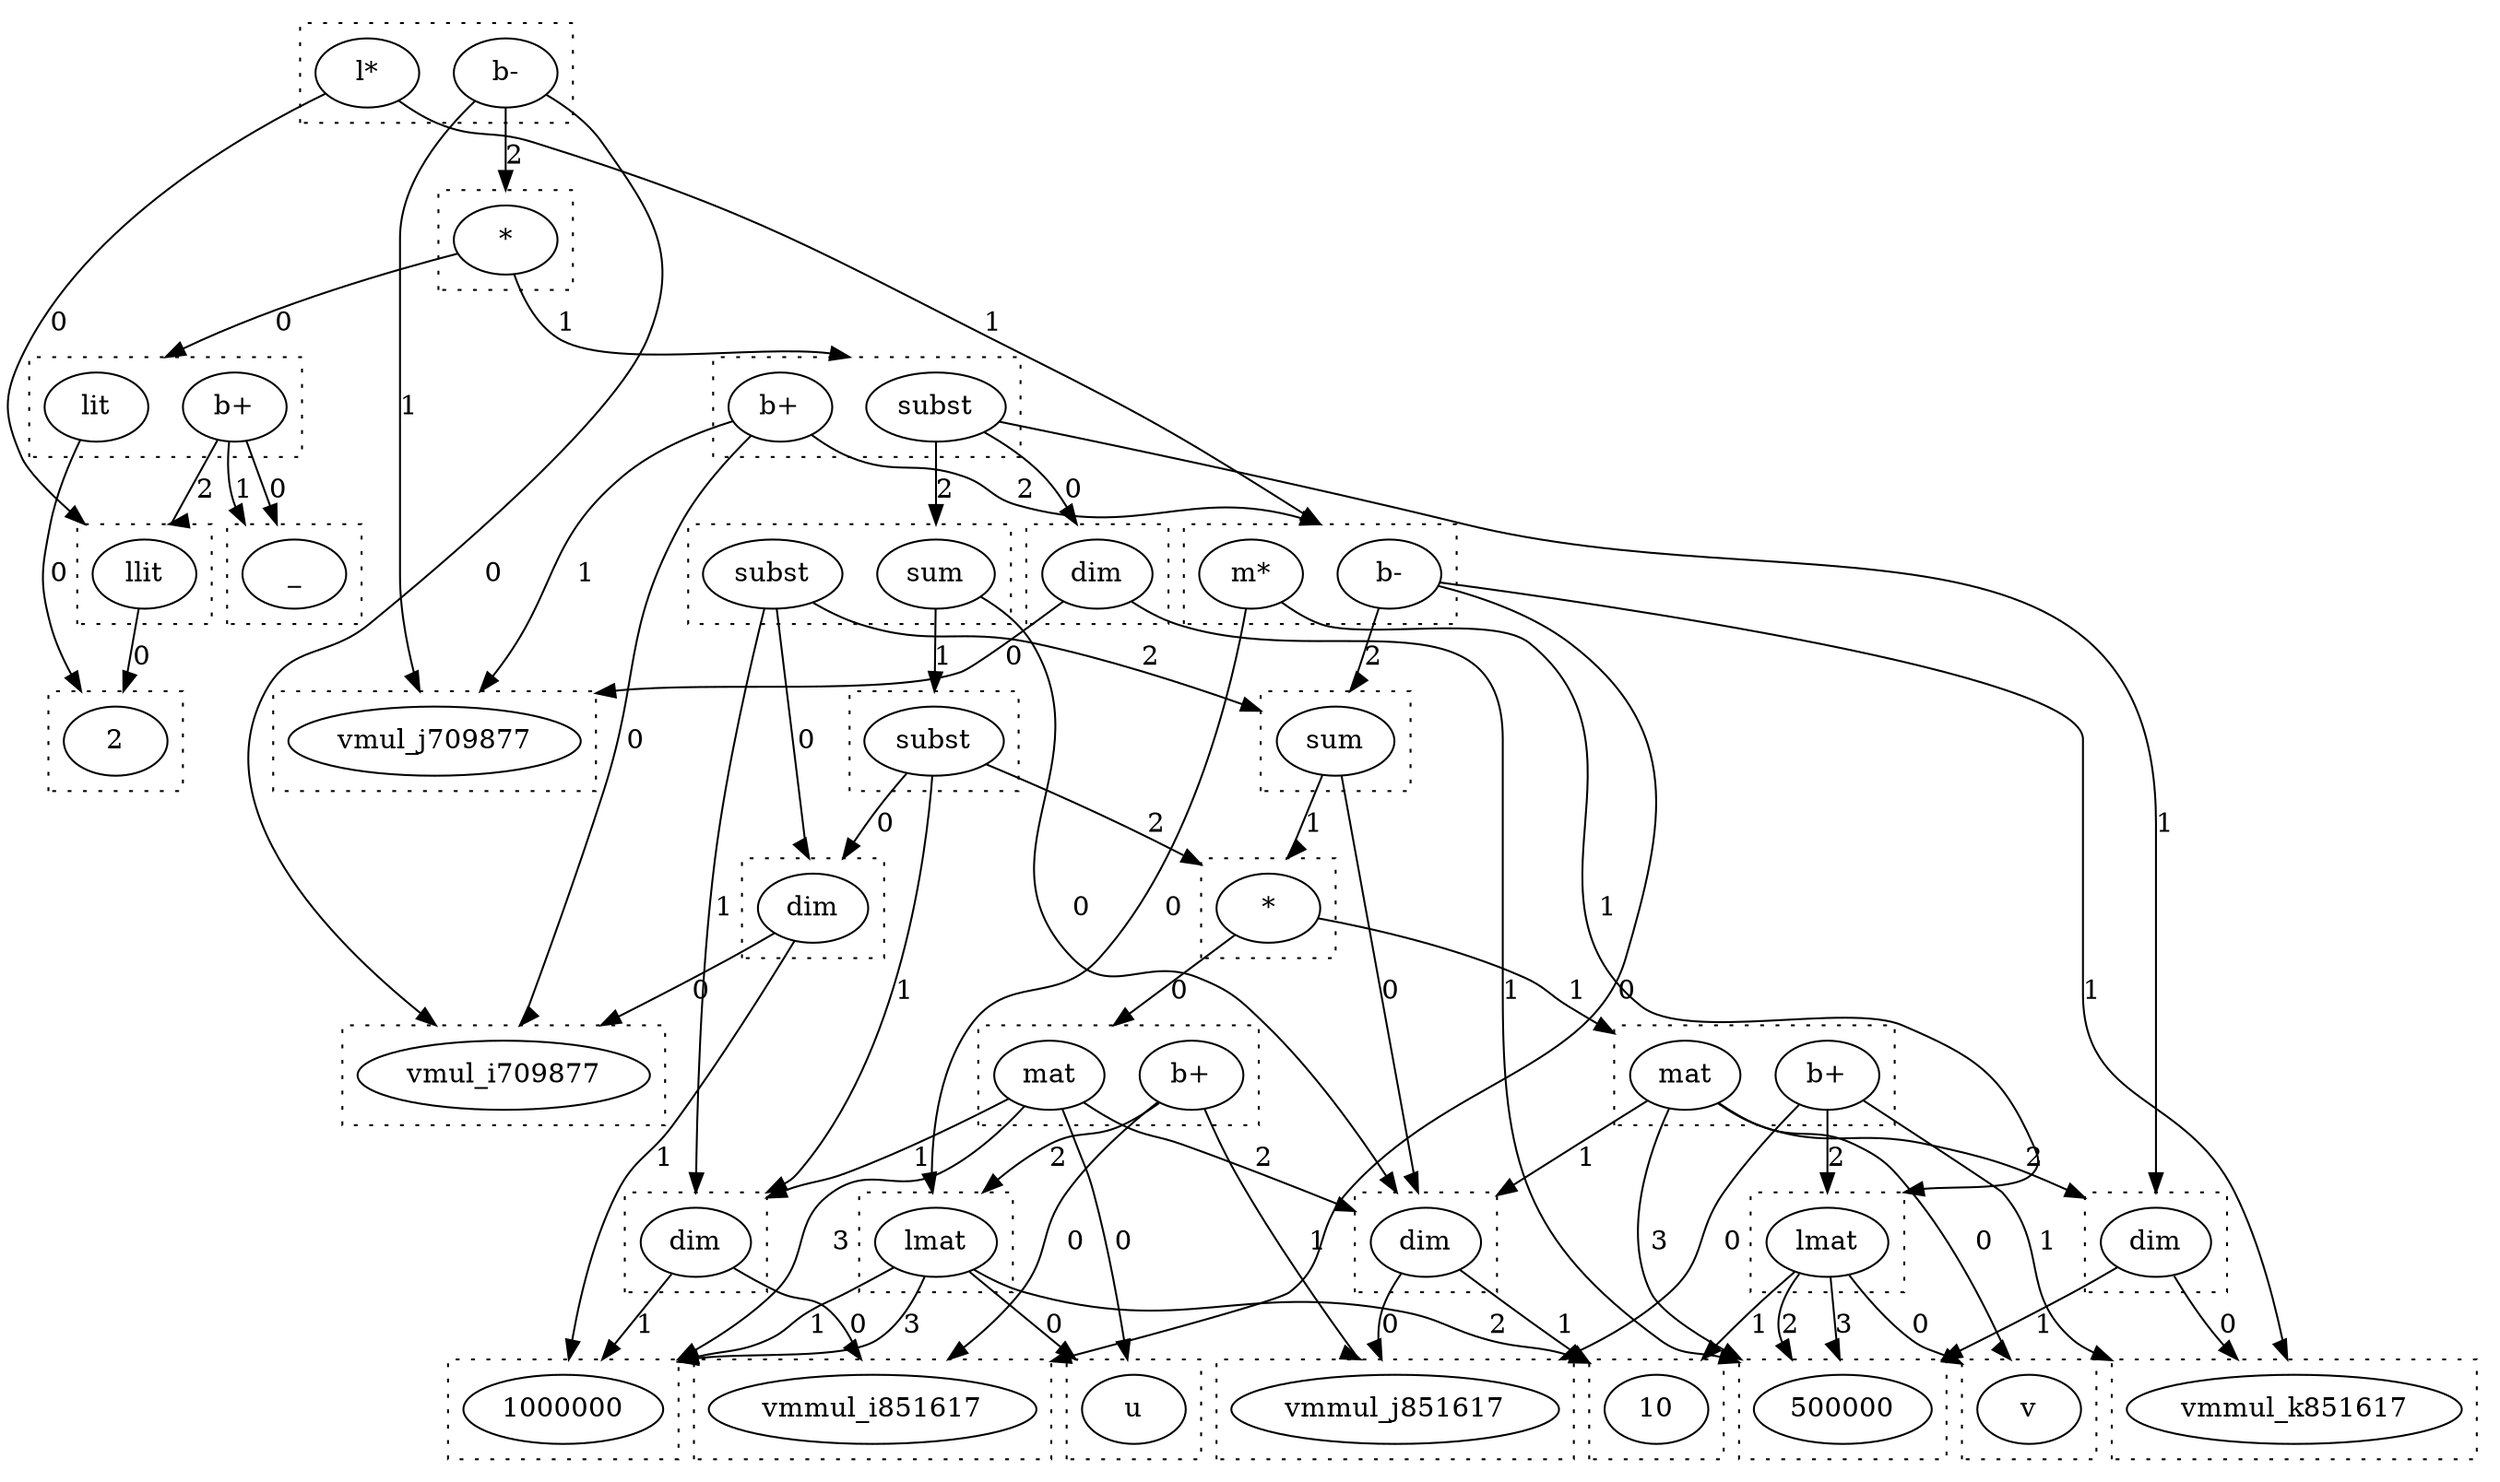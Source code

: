digraph {
  compound=true
  subgraph cluster_0 {
    style=dotted
    0.0[label = "2"]
  }
  subgraph cluster_1 {
    style=dotted
    1.0[label = "llit"]
  }
  subgraph cluster_2 {
    style=dotted
    2.0[label = "u"]
  }
  subgraph cluster_3 {
    style=dotted
    3.0[label = "1000000"]
  }
  subgraph cluster_4 {
    style=dotted
    4.0[label = "10"]
  }
  subgraph cluster_5 {
    style=dotted
    5.0[label = "lmat"]
  }
  subgraph cluster_6 {
    style=dotted
    6.0[label = "v"]
  }
  subgraph cluster_7 {
    style=dotted
    7.0[label = "500000"]
  }
  subgraph cluster_8 {
    style=dotted
    8.0[label = "lmat"]
  }
  subgraph cluster_9 {
    style=dotted
    9.0[label = "b-"]
    9.1[label = "m*"]
  }
  subgraph cluster_10 {
    style=dotted
    10.0[label = "b-"]
    10.1[label = "l*"]
  }
  subgraph cluster_11 {
    style=dotted
    11.0[label = "vmul_i709877"]
  }
  subgraph cluster_12 {
    style=dotted
    12.0[label = "vmul_j709877"]
  }
  subgraph cluster_13 {
    style=dotted
    13.0[label = "_"]
  }
  subgraph cluster_14 {
    style=dotted
    14.0[label = "lit"]
    14.1[label = "b+"]
  }
  subgraph cluster_15 {
    style=dotted
    15.0[label = "subst"]
    15.1[label = "b+"]
  }
  subgraph cluster_16 {
    style=dotted
    16.0[label = "*"]
  }
  subgraph cluster_18 {
    style=dotted
    18.0[label = "vmmul_i851617"]
  }
  subgraph cluster_19 {
    style=dotted
    19.0[label = "vmmul_k851617"]
  }
  subgraph cluster_20 {
    style=dotted
    20.0[label = "vmmul_j851617"]
  }
  subgraph cluster_21 {
    style=dotted
    21.0[label = "dim"]
  }
  subgraph cluster_22 {
    style=dotted
    22.0[label = "mat"]
    22.1[label = "b+"]
  }
  subgraph cluster_23 {
    style=dotted
    23.0[label = "mat"]
    23.1[label = "b+"]
  }
  subgraph cluster_24 {
    style=dotted
    24.0[label = "*"]
  }
  subgraph cluster_25 {
    style=dotted
    25.0[label = "sum"]
  }
  subgraph cluster_27 {
    style=dotted
    27.0[label = "dim"]
  }
  subgraph cluster_28 {
    style=dotted
    28.0[label = "dim"]
  }
  subgraph cluster_29 {
    style=dotted
    29.0[label = "dim"]
  }
  subgraph cluster_30 {
    style=dotted
    30.0[label = "dim"]
  }
  subgraph cluster_31 {
    style=dotted
    31.0[label = "sum"]
    31.1[label = "subst"]
  }
  subgraph cluster_36 {
    style=dotted
    36.0[label = "subst"]
  }
  1.0 -> 0.0 [lhead = cluster_0, label = 0]
  5.0 -> 2.0 [lhead = cluster_2, label = 0]
  5.0 -> 3.0 [lhead = cluster_3, label = 1]
  5.0 -> 4.0 [lhead = cluster_4, label = 2]
  5.0 -> 3.0 [lhead = cluster_3, label = 3]
  8.0 -> 6.0 [lhead = cluster_6, label = 0]
  8.0 -> 4.0 [lhead = cluster_4, label = 1]
  8.0 -> 7.0 [lhead = cluster_7, label = 2]
  8.0 -> 7.0 [lhead = cluster_7, label = 3]
  9.0 -> 18.0 [lhead = cluster_18, label = 0]
  9.0 -> 19.0 [lhead = cluster_19, label = 1]
  9.0 -> 25.0 [lhead = cluster_25, label = 2]
  9.1 -> 5.0 [lhead = cluster_5, label = 0]
  9.1 -> 8.0 [lhead = cluster_8, label = 1]
  10.0 -> 11.0 [lhead = cluster_11, label = 0]
  10.0 -> 12.0 [lhead = cluster_12, label = 1]
  10.0 -> 16.0 [lhead = cluster_16, label = 2]
  10.1 -> 1.0 [lhead = cluster_1, label = 0]
  10.1 -> 9.0 [lhead = cluster_9, label = 1]
  14.0 -> 0.0 [lhead = cluster_0, label = 0]
  14.1 -> 13.0 [lhead = cluster_13, label = 0]
  14.1 -> 13.0 [lhead = cluster_13, label = 1]
  14.1 -> 1.0 [lhead = cluster_1, label = 2]
  15.0 -> 27.0 [lhead = cluster_27, label = 0]
  15.0 -> 28.0 [lhead = cluster_28, label = 1]
  15.0 -> 31.0 [lhead = cluster_31, label = 2]
  15.1 -> 11.0 [lhead = cluster_11, label = 0]
  15.1 -> 12.0 [lhead = cluster_12, label = 1]
  15.1 -> 9.0 [lhead = cluster_9, label = 2]
  16.0 -> 14.0 [lhead = cluster_14, label = 0]
  16.0 -> 15.0 [lhead = cluster_15, label = 1]
  21.0 -> 20.0 [lhead = cluster_20, label = 0]
  21.0 -> 4.0 [lhead = cluster_4, label = 1]
  22.0 -> 2.0 [lhead = cluster_2, label = 0]
  22.0 -> 30.0 [lhead = cluster_30, label = 1]
  22.0 -> 21.0 [lhead = cluster_21, label = 2]
  22.0 -> 3.0 [lhead = cluster_3, label = 3]
  22.1 -> 18.0 [lhead = cluster_18, label = 0]
  22.1 -> 20.0 [lhead = cluster_20, label = 1]
  22.1 -> 5.0 [lhead = cluster_5, label = 2]
  23.0 -> 6.0 [lhead = cluster_6, label = 0]
  23.0 -> 21.0 [lhead = cluster_21, label = 1]
  23.0 -> 28.0 [lhead = cluster_28, label = 2]
  23.0 -> 7.0 [lhead = cluster_7, label = 3]
  23.1 -> 20.0 [lhead = cluster_20, label = 0]
  23.1 -> 19.0 [lhead = cluster_19, label = 1]
  23.1 -> 8.0 [lhead = cluster_8, label = 2]
  24.0 -> 22.0 [lhead = cluster_22, label = 0]
  24.0 -> 23.0 [lhead = cluster_23, label = 1]
  25.0 -> 21.0 [lhead = cluster_21, label = 0]
  25.0 -> 24.0 [lhead = cluster_24, label = 1]
  27.0 -> 12.0 [lhead = cluster_12, label = 0]
  27.0 -> 7.0 [lhead = cluster_7, label = 1]
  28.0 -> 19.0 [lhead = cluster_19, label = 0]
  28.0 -> 7.0 [lhead = cluster_7, label = 1]
  29.0 -> 11.0 [lhead = cluster_11, label = 0]
  29.0 -> 3.0 [lhead = cluster_3, label = 1]
  30.0 -> 18.0 [lhead = cluster_18, label = 0]
  30.0 -> 3.0 [lhead = cluster_3, label = 1]
  31.0 -> 21.0 [lhead = cluster_21, label = 0]
  31.0 -> 36.0 [lhead = cluster_36, label = 1]
  31.1 -> 29.0 [lhead = cluster_29, label = 0]
  31.1 -> 30.0 [lhead = cluster_30, label = 1]
  31.1 -> 25.0 [lhead = cluster_25, label = 2]
  36.0 -> 29.0 [lhead = cluster_29, label = 0]
  36.0 -> 30.0 [lhead = cluster_30, label = 1]
  36.0 -> 24.0 [lhead = cluster_24, label = 2]
}